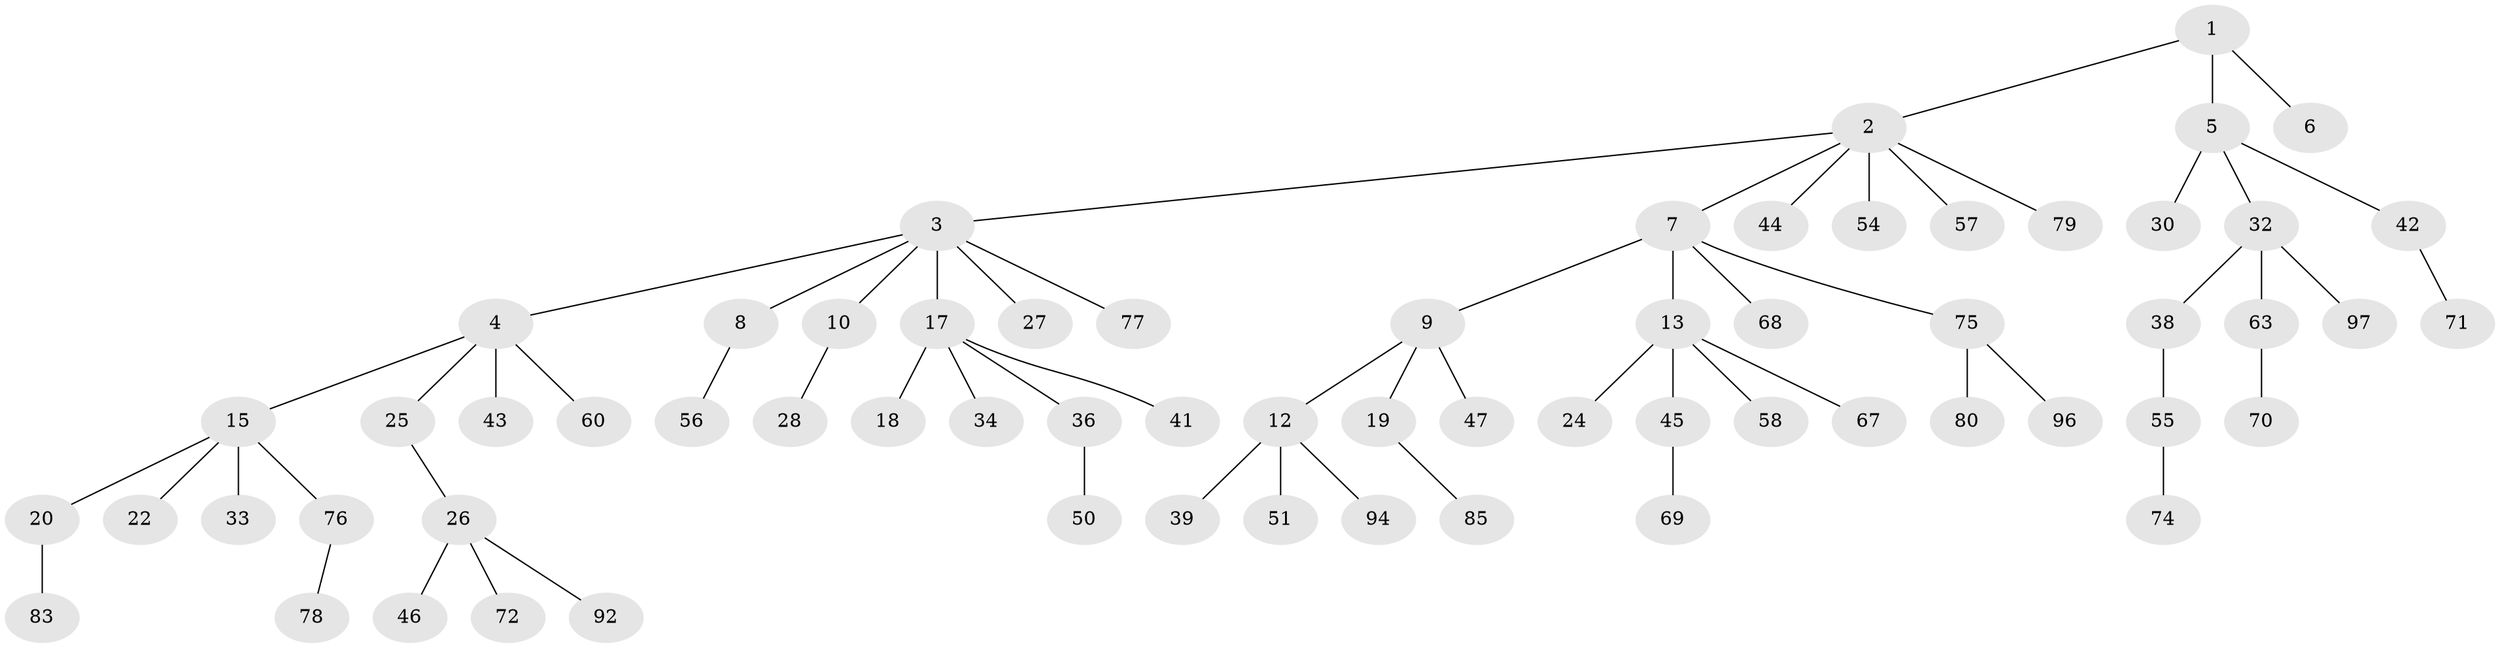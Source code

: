 // original degree distribution, {4: 0.04, 8: 0.01, 5: 0.06, 3: 0.08, 2: 0.29, 6: 0.02, 1: 0.5}
// Generated by graph-tools (version 1.1) at 2025/11/02/21/25 10:11:10]
// undirected, 65 vertices, 64 edges
graph export_dot {
graph [start="1"]
  node [color=gray90,style=filled];
  1 [super="+37"];
  2 [super="+99"];
  3 [super="+16"];
  4 [super="+31"];
  5 [super="+11"];
  6 [super="+62"];
  7 [super="+21"];
  8 [super="+61"];
  9 [super="+66"];
  10;
  12 [super="+14"];
  13 [super="+59"];
  15 [super="+53"];
  17 [super="+23"];
  18 [super="+29"];
  19 [super="+84"];
  20 [super="+65"];
  22;
  24;
  25 [super="+35"];
  26 [super="+40"];
  27;
  28 [super="+49"];
  30;
  32 [super="+87"];
  33 [super="+88"];
  34 [super="+93"];
  36;
  38 [super="+52"];
  39;
  41;
  42 [super="+48"];
  43 [super="+73"];
  44;
  45 [super="+64"];
  46;
  47;
  50;
  51 [super="+81"];
  54;
  55;
  56;
  57 [super="+100"];
  58;
  60;
  63;
  67;
  68;
  69;
  70 [super="+89"];
  71;
  72;
  74 [super="+95"];
  75 [super="+86"];
  76;
  77;
  78 [super="+82"];
  79;
  80;
  83 [super="+90"];
  85 [super="+91"];
  92;
  94;
  96 [super="+98"];
  97;
  1 -- 2;
  1 -- 5;
  1 -- 6;
  2 -- 3;
  2 -- 7;
  2 -- 44;
  2 -- 54;
  2 -- 57;
  2 -- 79;
  3 -- 4;
  3 -- 8;
  3 -- 10;
  3 -- 27;
  3 -- 17;
  3 -- 77;
  4 -- 15;
  4 -- 25;
  4 -- 60;
  4 -- 43;
  5 -- 30;
  5 -- 32;
  5 -- 42;
  7 -- 9;
  7 -- 13;
  7 -- 75;
  7 -- 68;
  8 -- 56;
  9 -- 12;
  9 -- 19;
  9 -- 47;
  10 -- 28;
  12 -- 39;
  12 -- 51;
  12 -- 94;
  13 -- 24;
  13 -- 45;
  13 -- 58;
  13 -- 67;
  15 -- 20;
  15 -- 22;
  15 -- 33;
  15 -- 76;
  17 -- 18;
  17 -- 34;
  17 -- 36;
  17 -- 41;
  19 -- 85;
  20 -- 83;
  25 -- 26;
  26 -- 92;
  26 -- 72;
  26 -- 46;
  32 -- 38;
  32 -- 63;
  32 -- 97;
  36 -- 50;
  38 -- 55;
  42 -- 71;
  45 -- 69;
  55 -- 74;
  63 -- 70;
  75 -- 80;
  75 -- 96;
  76 -- 78;
}
